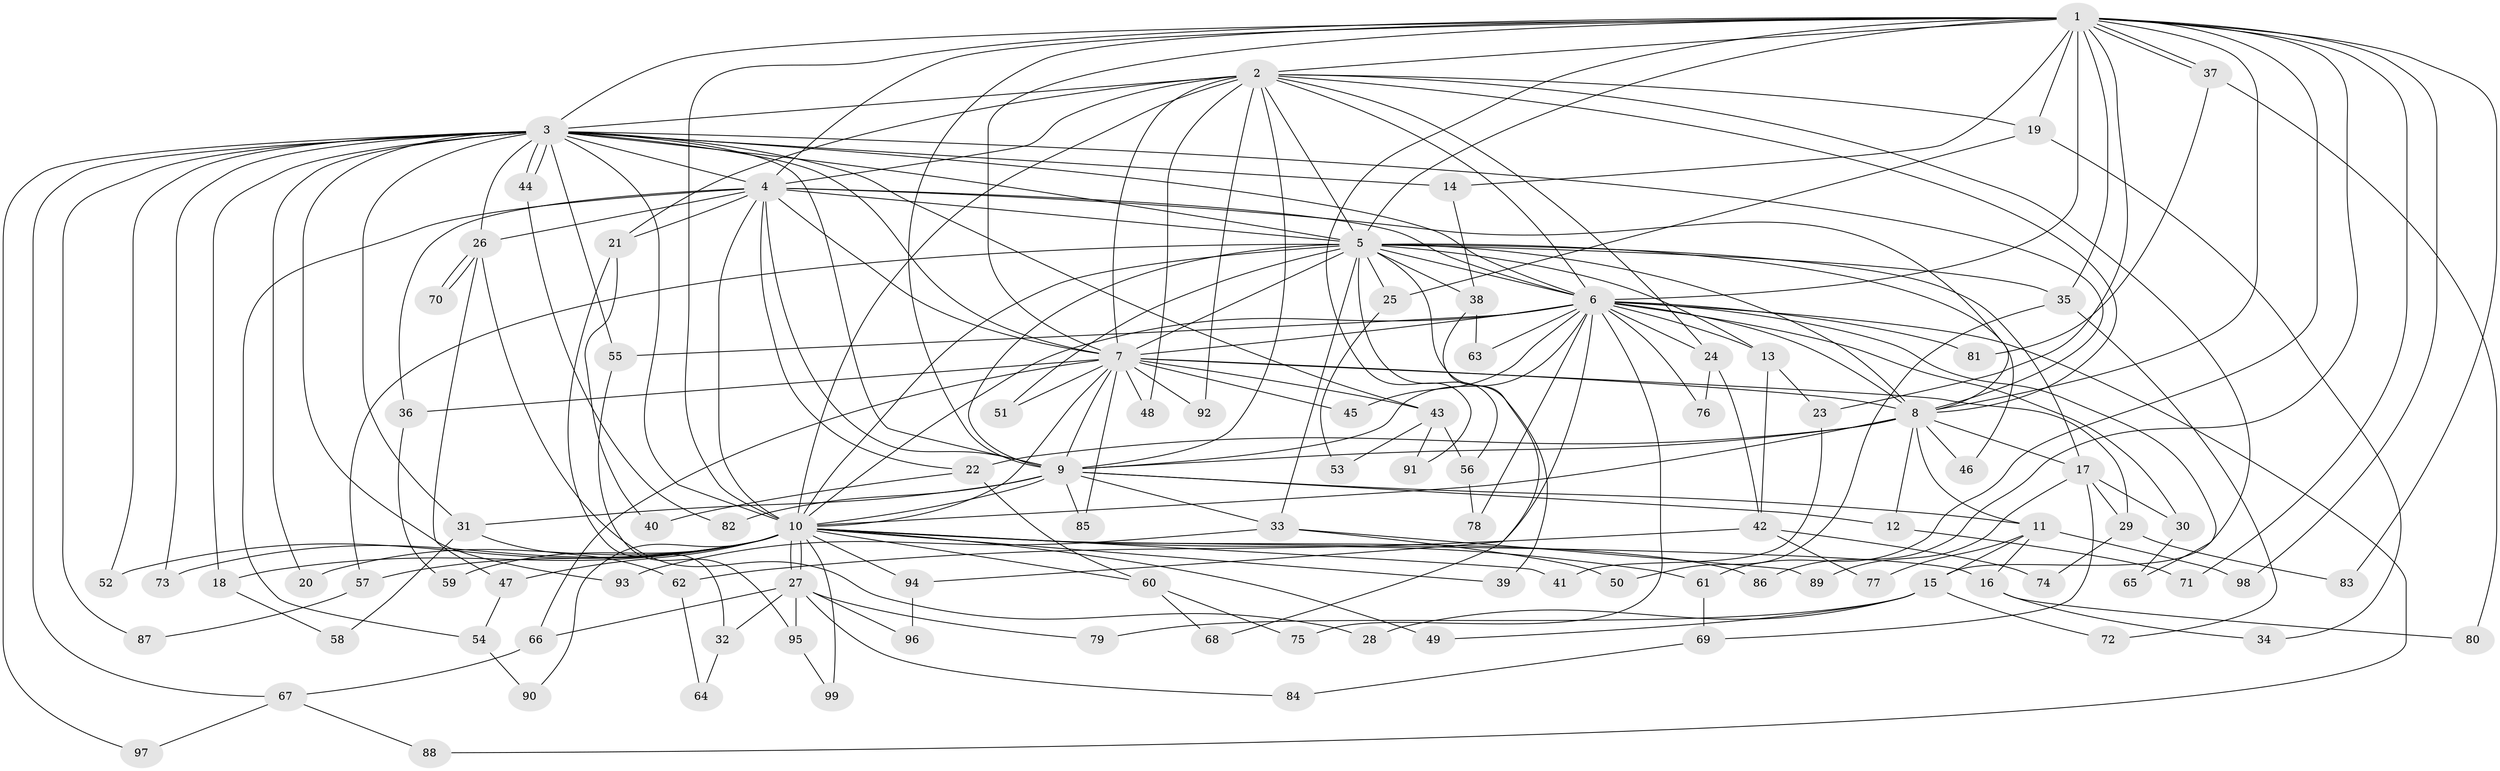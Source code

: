 // coarse degree distribution, {20: 0.014285714285714285, 15: 0.02857142857142857, 22: 0.014285714285714285, 13: 0.02857142857142857, 24: 0.014285714285714285, 19: 0.014285714285714285, 26: 0.014285714285714285, 6: 0.07142857142857142, 4: 0.15714285714285714, 3: 0.17142857142857143, 5: 0.02857142857142857, 8: 0.014285714285714285, 2: 0.4142857142857143, 1: 0.014285714285714285}
// Generated by graph-tools (version 1.1) at 2025/51/02/27/25 19:51:49]
// undirected, 99 vertices, 223 edges
graph export_dot {
graph [start="1"]
  node [color=gray90,style=filled];
  1;
  2;
  3;
  4;
  5;
  6;
  7;
  8;
  9;
  10;
  11;
  12;
  13;
  14;
  15;
  16;
  17;
  18;
  19;
  20;
  21;
  22;
  23;
  24;
  25;
  26;
  27;
  28;
  29;
  30;
  31;
  32;
  33;
  34;
  35;
  36;
  37;
  38;
  39;
  40;
  41;
  42;
  43;
  44;
  45;
  46;
  47;
  48;
  49;
  50;
  51;
  52;
  53;
  54;
  55;
  56;
  57;
  58;
  59;
  60;
  61;
  62;
  63;
  64;
  65;
  66;
  67;
  68;
  69;
  70;
  71;
  72;
  73;
  74;
  75;
  76;
  77;
  78;
  79;
  80;
  81;
  82;
  83;
  84;
  85;
  86;
  87;
  88;
  89;
  90;
  91;
  92;
  93;
  94;
  95;
  96;
  97;
  98;
  99;
  1 -- 2;
  1 -- 3;
  1 -- 4;
  1 -- 5;
  1 -- 6;
  1 -- 7;
  1 -- 8;
  1 -- 9;
  1 -- 10;
  1 -- 14;
  1 -- 19;
  1 -- 23;
  1 -- 35;
  1 -- 37;
  1 -- 37;
  1 -- 61;
  1 -- 71;
  1 -- 83;
  1 -- 86;
  1 -- 91;
  1 -- 98;
  2 -- 3;
  2 -- 4;
  2 -- 5;
  2 -- 6;
  2 -- 7;
  2 -- 8;
  2 -- 9;
  2 -- 10;
  2 -- 15;
  2 -- 19;
  2 -- 21;
  2 -- 24;
  2 -- 48;
  2 -- 92;
  3 -- 4;
  3 -- 5;
  3 -- 6;
  3 -- 7;
  3 -- 8;
  3 -- 9;
  3 -- 10;
  3 -- 14;
  3 -- 18;
  3 -- 20;
  3 -- 26;
  3 -- 31;
  3 -- 43;
  3 -- 44;
  3 -- 44;
  3 -- 52;
  3 -- 55;
  3 -- 67;
  3 -- 73;
  3 -- 87;
  3 -- 93;
  3 -- 97;
  4 -- 5;
  4 -- 6;
  4 -- 7;
  4 -- 8;
  4 -- 9;
  4 -- 10;
  4 -- 21;
  4 -- 22;
  4 -- 26;
  4 -- 36;
  4 -- 54;
  5 -- 6;
  5 -- 7;
  5 -- 8;
  5 -- 9;
  5 -- 10;
  5 -- 13;
  5 -- 17;
  5 -- 25;
  5 -- 33;
  5 -- 35;
  5 -- 38;
  5 -- 39;
  5 -- 46;
  5 -- 51;
  5 -- 56;
  5 -- 57;
  6 -- 7;
  6 -- 8;
  6 -- 9;
  6 -- 10;
  6 -- 13;
  6 -- 24;
  6 -- 30;
  6 -- 45;
  6 -- 55;
  6 -- 63;
  6 -- 65;
  6 -- 68;
  6 -- 75;
  6 -- 76;
  6 -- 78;
  6 -- 81;
  6 -- 88;
  7 -- 8;
  7 -- 9;
  7 -- 10;
  7 -- 29;
  7 -- 36;
  7 -- 43;
  7 -- 45;
  7 -- 48;
  7 -- 51;
  7 -- 66;
  7 -- 85;
  7 -- 92;
  8 -- 9;
  8 -- 10;
  8 -- 11;
  8 -- 12;
  8 -- 17;
  8 -- 22;
  8 -- 46;
  9 -- 10;
  9 -- 11;
  9 -- 12;
  9 -- 31;
  9 -- 33;
  9 -- 82;
  9 -- 85;
  10 -- 16;
  10 -- 18;
  10 -- 20;
  10 -- 27;
  10 -- 27;
  10 -- 39;
  10 -- 41;
  10 -- 47;
  10 -- 49;
  10 -- 52;
  10 -- 57;
  10 -- 59;
  10 -- 60;
  10 -- 61;
  10 -- 73;
  10 -- 86;
  10 -- 90;
  10 -- 94;
  10 -- 99;
  11 -- 15;
  11 -- 16;
  11 -- 77;
  11 -- 98;
  12 -- 71;
  13 -- 23;
  13 -- 42;
  14 -- 38;
  15 -- 28;
  15 -- 49;
  15 -- 72;
  15 -- 79;
  16 -- 34;
  16 -- 80;
  17 -- 29;
  17 -- 30;
  17 -- 69;
  17 -- 89;
  18 -- 58;
  19 -- 25;
  19 -- 34;
  21 -- 32;
  21 -- 40;
  22 -- 40;
  22 -- 60;
  23 -- 41;
  24 -- 42;
  24 -- 76;
  25 -- 53;
  26 -- 28;
  26 -- 47;
  26 -- 70;
  26 -- 70;
  27 -- 32;
  27 -- 66;
  27 -- 79;
  27 -- 84;
  27 -- 95;
  27 -- 96;
  29 -- 74;
  29 -- 83;
  30 -- 65;
  31 -- 58;
  31 -- 62;
  32 -- 64;
  33 -- 50;
  33 -- 89;
  33 -- 93;
  35 -- 50;
  35 -- 72;
  36 -- 59;
  37 -- 80;
  37 -- 81;
  38 -- 63;
  38 -- 94;
  42 -- 62;
  42 -- 74;
  42 -- 77;
  43 -- 53;
  43 -- 56;
  43 -- 91;
  44 -- 82;
  47 -- 54;
  54 -- 90;
  55 -- 95;
  56 -- 78;
  57 -- 87;
  60 -- 68;
  60 -- 75;
  61 -- 69;
  62 -- 64;
  66 -- 67;
  67 -- 88;
  67 -- 97;
  69 -- 84;
  94 -- 96;
  95 -- 99;
}
